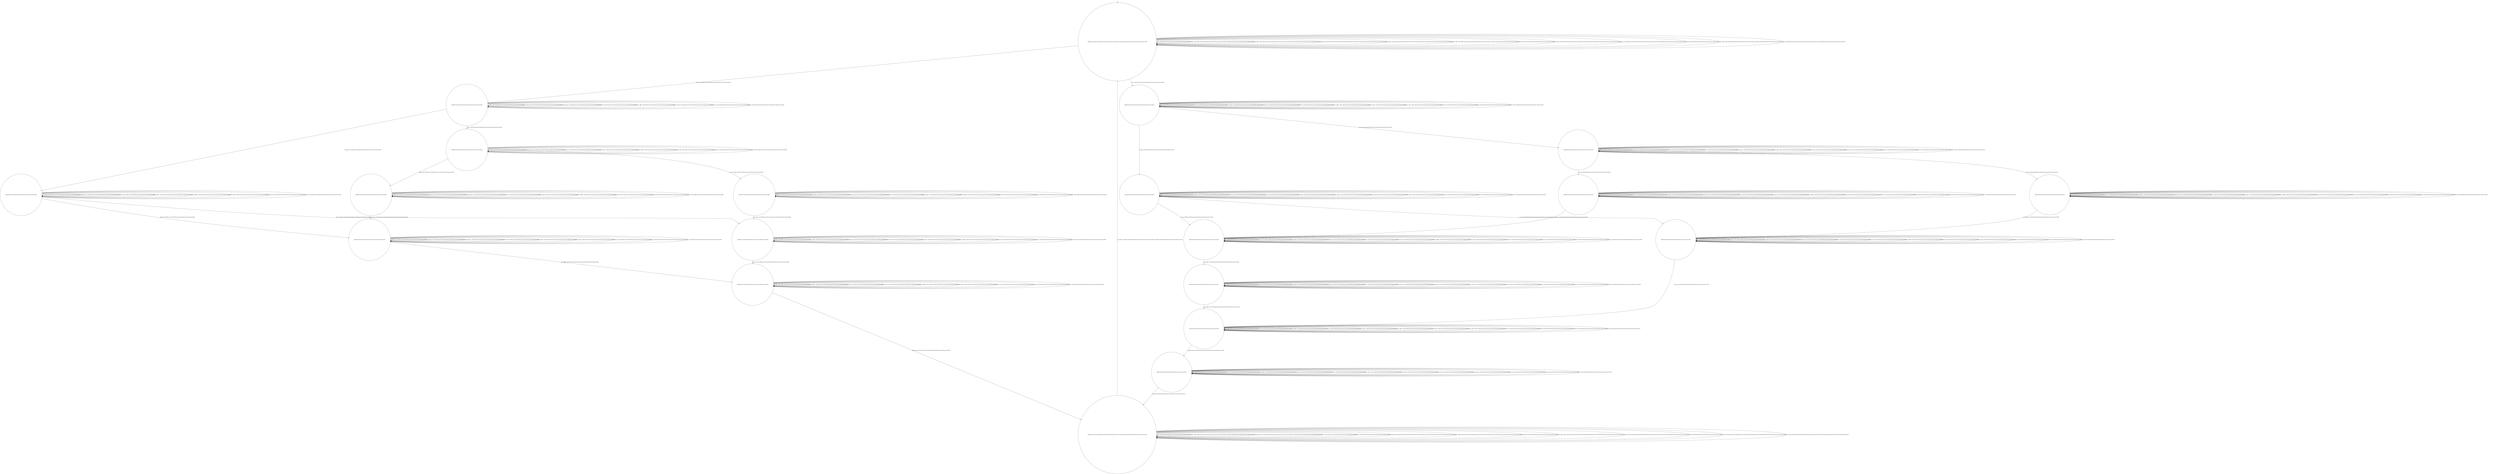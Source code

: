 digraph g {
	edge [lblstyle="above, sloped"];
	s0 [shape="circle" label="0@[((DOL and COF and TEA and not TON and not CAP and not EUR) or (EUR and TEA and CAP and TON and not DOL and not COF))]"];
	s1 [shape="circle" label="1@[((DOL and COF and TEA and not TON and not CAP and not EUR))]"];
	s2 [shape="circle" label="2@[((DOL and COF and TEA and not TON and not CAP and not EUR))]"];
	s3 [shape="circle" label="3@[((DOL and COF and TEA and not TON and not CAP and not EUR))]"];
	s4 [shape="circle" label="4@[((DOL and COF and TEA and not TON and not CAP and not EUR))]"];
	s5 [shape="circle" label="5@[((DOL and COF and TEA and not TON and not CAP and not EUR))]"];
	s6 [shape="circle" label="6@[((DOL and COF and TEA and not TON and not CAP and not EUR))]"];
	s7 [shape="circle" label="7@[((DOL and COF and TEA and not TON and not CAP and not EUR))]"];
	s8 [shape="circle" label="8@[((DOL and COF and TEA and not TON and not CAP and not EUR))]"];
	s9 [shape="circle" label="9@[((DOL and COF and TEA and not TON and not CAP and not EUR) or (EUR and TEA and CAP and TON and not DOL and not COF))]"];
	s10 [shape="circle" label="10@[((EUR and TEA and CAP and TON and not DOL and not COF))]"];
	s11 [shape="circle" label="11@[((EUR and TEA and CAP and TON and not DOL and not COF))]"];
	s12 [shape="circle" label="12@[((EUR and TEA and CAP and TON and not DOL and not COF))]"];
	s13 [shape="circle" label="13@[((EUR and TEA and CAP and TON and not DOL and not COF))]"];
	s14 [shape="circle" label="14@[((EUR and TEA and CAP and TON and not DOL and not COF))]"];
	s15 [shape="circle" label="15@[((EUR and TEA and CAP and TON and not DOL and not COF))]"];
	s16 [shape="circle" label="16@[((EUR and TEA and CAP and TON and not DOL and not COF))]"];
	s17 [shape="circle" label="17@[((EUR and TEA and CAP and TON and not DOL and not COF))]"];
	s18 [shape="circle" label="18@[((EUR and TEA and CAP and TON and not DOL and not COF))]"];
	s19 [shape="circle" label="19@[((EUR and TEA and CAP and TON and not DOL and not COF))]"];
	s0 -> s0 [label="cap / nok() [((EUR and TEA and CAP and TON and not DOL and not COF))]"];
	s0 -> s0 [label="coffee / nok() [((DOL and COF and TEA and not TON and not CAP and not EUR) or (EUR and TEA and CAP and TON and not DOL and not COF))]"];
	s0 -> s0 [label="cup_taken / nok() [((DOL and COF and TEA and not TON and not CAP and not EUR) or (EUR and TEA and CAP and TON and not DOL and not COF))]"];
	s0 -> s0 [label="display_done / nok() [((DOL and COF and TEA and not TON and not CAP and not EUR) or (EUR and TEA and CAP and TON and not DOL and not COF))]"];
	s0 -> s1 [label="dollar / ok() [((DOL and COF and TEA and not TON and not CAP and not EUR))]"];
	s0 -> s10 [label="euro / ok() [((EUR and TEA and CAP and TON and not DOL and not COF))]"];
	s0 -> s0 [label="no_sugar / nok() [((DOL and COF and TEA and not TON and not CAP and not EUR) or (EUR and TEA and CAP and TON and not DOL and not COF))]"];
	s0 -> s0 [label="pour_coffee / nok() [((DOL and COF and TEA and not TON and not CAP and not EUR) or (EUR and TEA and CAP and TON and not DOL and not COF))]"];
	s0 -> s0 [label="pour_milk / nok() [((EUR and TEA and CAP and TON and not DOL and not COF))]"];
	s0 -> s0 [label="pour_sugar / nok() [((DOL and COF and TEA and not TON and not CAP and not EUR) or (EUR and TEA and CAP and TON and not DOL and not COF))]"];
	s0 -> s0 [label="pour_tea / nok() [((DOL and COF and TEA and not TON and not CAP and not EUR) or (EUR and TEA and CAP and TON and not DOL and not COF))]"];
	s0 -> s0 [label="ring / nok() [((EUR and TEA and CAP and TON and not DOL and not COF))]"];
	s0 -> s0 [label="sugar / nok() [((DOL and COF and TEA and not TON and not CAP and not EUR) or (EUR and TEA and CAP and TON and not DOL and not COF))]"];
	s0 -> s0 [label="tea / nok() [((DOL and COF and TEA and not TON and not CAP and not EUR) or (EUR and TEA and CAP and TON and not DOL and not COF))]"];
	s1 -> s1 [label="coffee / nok() [((DOL and COF and TEA and not TON and not CAP and not EUR))]"];
	s1 -> s1 [label="cup_taken / nok() [((DOL and COF and TEA and not TON and not CAP and not EUR))]"];
	s1 -> s1 [label="display_done / nok() [((DOL and COF and TEA and not TON and not CAP and not EUR))]"];
	s1 -> s1 [label="dollar / nok() [((DOL and COF and TEA and not TON and not CAP and not EUR))]"];
	s1 -> s2 [label="no_sugar / ok() [((DOL and COF and TEA and not TON and not CAP and not EUR))]"];
	s1 -> s1 [label="pour_coffee / nok() [((DOL and COF and TEA and not TON and not CAP and not EUR))]"];
	s1 -> s1 [label="pour_sugar / nok() [((DOL and COF and TEA and not TON and not CAP and not EUR))]"];
	s1 -> s1 [label="pour_tea / nok() [((DOL and COF and TEA and not TON and not CAP and not EUR))]"];
	s1 -> s3 [label="sugar / ok() [((DOL and COF and TEA and not TON and not CAP and not EUR))]"];
	s1 -> s1 [label="tea / nok() [((DOL and COF and TEA and not TON and not CAP and not EUR))]"];
	s2 -> s6 [label="coffee / ok() [((DOL and COF and TEA and not TON and not CAP and not EUR))]"];
	s2 -> s2 [label="cup_taken / nok() [((DOL and COF and TEA and not TON and not CAP and not EUR))]"];
	s2 -> s2 [label="display_done / nok() [((DOL and COF and TEA and not TON and not CAP and not EUR))]"];
	s2 -> s2 [label="dollar / nok() [((DOL and COF and TEA and not TON and not CAP and not EUR))]"];
	s2 -> s2 [label="no_sugar / nok() [((DOL and COF and TEA and not TON and not CAP and not EUR))]"];
	s2 -> s2 [label="pour_coffee / nok() [((DOL and COF and TEA and not TON and not CAP and not EUR))]"];
	s2 -> s2 [label="pour_sugar / nok() [((DOL and COF and TEA and not TON and not CAP and not EUR))]"];
	s2 -> s2 [label="pour_tea / nok() [((DOL and COF and TEA and not TON and not CAP and not EUR))]"];
	s2 -> s2 [label="sugar / void() [((DOL and COF and TEA and not TON and not CAP and not EUR))]"];
	s2 -> s7 [label="tea / ok() [((DOL and COF and TEA and not TON and not CAP and not EUR))]"];
	s3 -> s4 [label="coffee / ok() [((DOL and COF and TEA and not TON and not CAP and not EUR))]"];
	s3 -> s3 [label="cup_taken / nok() [((DOL and COF and TEA and not TON and not CAP and not EUR))]"];
	s3 -> s3 [label="display_done / nok() [((DOL and COF and TEA and not TON and not CAP and not EUR))]"];
	s3 -> s3 [label="dollar / nok() [((DOL and COF and TEA and not TON and not CAP and not EUR))]"];
	s3 -> s3 [label="no_sugar / void() [((DOL and COF and TEA and not TON and not CAP and not EUR))]"];
	s3 -> s3 [label="pour_coffee / nok() [((DOL and COF and TEA and not TON and not CAP and not EUR))]"];
	s3 -> s3 [label="pour_sugar / nok() [((DOL and COF and TEA and not TON and not CAP and not EUR))]"];
	s3 -> s3 [label="pour_tea / nok() [((DOL and COF and TEA and not TON and not CAP and not EUR))]"];
	s3 -> s3 [label="sugar / nok() [((DOL and COF and TEA and not TON and not CAP and not EUR))]"];
	s3 -> s5 [label="tea / ok() [((DOL and COF and TEA and not TON and not CAP and not EUR))]"];
	s4 -> s4 [label="coffee / nok() [((DOL and COF and TEA and not TON and not CAP and not EUR))]"];
	s4 -> s4 [label="cup_taken / nok() [((DOL and COF and TEA and not TON and not CAP and not EUR))]"];
	s4 -> s4 [label="display_done / nok() [((DOL and COF and TEA and not TON and not CAP and not EUR))]"];
	s4 -> s4 [label="dollar / nok() [((DOL and COF and TEA and not TON and not CAP and not EUR))]"];
	s4 -> s4 [label="no_sugar / nok() [((DOL and COF and TEA and not TON and not CAP and not EUR))]"];
	s4 -> s4 [label="pour_coffee / nok() [((DOL and COF and TEA and not TON and not CAP and not EUR))]"];
	s4 -> s6 [label="pour_sugar / ok() [((DOL and COF and TEA and not TON and not CAP and not EUR))]"];
	s4 -> s4 [label="pour_tea / nok() [((DOL and COF and TEA and not TON and not CAP and not EUR))]"];
	s4 -> s4 [label="sugar / nok() [((DOL and COF and TEA and not TON and not CAP and not EUR))]"];
	s4 -> s4 [label="tea / void() [((DOL and COF and TEA and not TON and not CAP and not EUR))]"];
	s5 -> s5 [label="coffee / void() [((DOL and COF and TEA and not TON and not CAP and not EUR))]"];
	s5 -> s5 [label="cup_taken / nok() [((DOL and COF and TEA and not TON and not CAP and not EUR))]"];
	s5 -> s5 [label="display_done / nok() [((DOL and COF and TEA and not TON and not CAP and not EUR))]"];
	s5 -> s5 [label="dollar / nok() [((DOL and COF and TEA and not TON and not CAP and not EUR))]"];
	s5 -> s5 [label="no_sugar / nok() [((DOL and COF and TEA and not TON and not CAP and not EUR))]"];
	s5 -> s5 [label="pour_coffee / nok() [((DOL and COF and TEA and not TON and not CAP and not EUR))]"];
	s5 -> s7 [label="pour_sugar / ok() [((DOL and COF and TEA and not TON and not CAP and not EUR))]"];
	s5 -> s5 [label="pour_tea / nok() [((DOL and COF and TEA and not TON and not CAP and not EUR))]"];
	s5 -> s5 [label="sugar / nok() [((DOL and COF and TEA and not TON and not CAP and not EUR))]"];
	s5 -> s5 [label="tea / nok() [((DOL and COF and TEA and not TON and not CAP and not EUR))]"];
	s6 -> s6 [label="coffee / nok() [((DOL and COF and TEA and not TON and not CAP and not EUR))]"];
	s6 -> s6 [label="cup_taken / nok() [((DOL and COF and TEA and not TON and not CAP and not EUR))]"];
	s6 -> s6 [label="display_done / nok() [((DOL and COF and TEA and not TON and not CAP and not EUR))]"];
	s6 -> s6 [label="dollar / nok() [((DOL and COF and TEA and not TON and not CAP and not EUR))]"];
	s6 -> s6 [label="no_sugar / nok() [((DOL and COF and TEA and not TON and not CAP and not EUR))]"];
	s6 -> s8 [label="pour_coffee / ok() [((DOL and COF and TEA and not TON and not CAP and not EUR))]"];
	s6 -> s6 [label="pour_sugar / nok() [((DOL and COF and TEA and not TON and not CAP and not EUR))]"];
	s6 -> s6 [label="pour_tea / nok() [((DOL and COF and TEA and not TON and not CAP and not EUR))]"];
	s6 -> s6 [label="sugar / nok() [((DOL and COF and TEA and not TON and not CAP and not EUR))]"];
	s6 -> s6 [label="tea / void() [((DOL and COF and TEA and not TON and not CAP and not EUR))]"];
	s7 -> s7 [label="coffee / void() [((DOL and COF and TEA and not TON and not CAP and not EUR))]"];
	s7 -> s7 [label="cup_taken / nok() [((DOL and COF and TEA and not TON and not CAP and not EUR))]"];
	s7 -> s7 [label="display_done / nok() [((DOL and COF and TEA and not TON and not CAP and not EUR))]"];
	s7 -> s7 [label="dollar / nok() [((DOL and COF and TEA and not TON and not CAP and not EUR))]"];
	s7 -> s7 [label="no_sugar / nok() [((DOL and COF and TEA and not TON and not CAP and not EUR))]"];
	s7 -> s7 [label="pour_coffee / nok() [((DOL and COF and TEA and not TON and not CAP and not EUR))]"];
	s7 -> s7 [label="pour_sugar / nok() [((DOL and COF and TEA and not TON and not CAP and not EUR))]"];
	s7 -> s8 [label="pour_tea / ok() [((DOL and COF and TEA and not TON and not CAP and not EUR))]"];
	s7 -> s7 [label="sugar / nok() [((DOL and COF and TEA and not TON and not CAP and not EUR))]"];
	s7 -> s7 [label="tea / nok() [((DOL and COF and TEA and not TON and not CAP and not EUR))]"];
	s8 -> s8 [label="coffee / nok() [((DOL and COF and TEA and not TON and not CAP and not EUR))]"];
	s8 -> s8 [label="cup_taken / nok() [((DOL and COF and TEA and not TON and not CAP and not EUR))]"];
	s8 -> s9 [label="display_done / ok() [((DOL and COF and TEA and not TON and not CAP and not EUR))]"];
	s8 -> s8 [label="dollar / nok() [((DOL and COF and TEA and not TON and not CAP and not EUR))]"];
	s8 -> s8 [label="no_sugar / nok() [((DOL and COF and TEA and not TON and not CAP and not EUR))]"];
	s8 -> s8 [label="pour_coffee / nok() [((DOL and COF and TEA and not TON and not CAP and not EUR))]"];
	s8 -> s8 [label="pour_sugar / nok() [((DOL and COF and TEA and not TON and not CAP and not EUR))]"];
	s8 -> s8 [label="pour_tea / nok() [((DOL and COF and TEA and not TON and not CAP and not EUR))]"];
	s8 -> s8 [label="sugar / nok() [((DOL and COF and TEA and not TON and not CAP and not EUR))]"];
	s8 -> s8 [label="tea / nok() [((DOL and COF and TEA and not TON and not CAP and not EUR))]"];
	s9 -> s9 [label="cap / nok() [((EUR and TEA and CAP and TON and not DOL and not COF))]"];
	s9 -> s9 [label="coffee / nok() [((DOL and COF and TEA and not TON and not CAP and not EUR) or (EUR and TEA and CAP and TON and not DOL and not COF))]"];
	s9 -> s0 [label="cup_taken / ok() [((DOL and COF and TEA and not TON and not CAP and not EUR) or (EUR and TEA and CAP and TON and not DOL and not COF))]"];
	s9 -> s9 [label="display_done / nok() [((DOL and COF and TEA and not TON and not CAP and not EUR) or (EUR and TEA and CAP and TON and not DOL and not COF))]"];
	s9 -> s9 [label="dollar / nok() [((DOL and COF and TEA and not TON and not CAP and not EUR))]"];
	s9 -> s9 [label="euro / nok() [((EUR and TEA and CAP and TON and not DOL and not COF))]"];
	s9 -> s9 [label="no_sugar / nok() [((DOL and COF and TEA and not TON and not CAP and not EUR) or (EUR and TEA and CAP and TON and not DOL and not COF))]"];
	s9 -> s9 [label="pour_coffee / nok() [((DOL and COF and TEA and not TON and not CAP and not EUR) or (EUR and TEA and CAP and TON and not DOL and not COF))]"];
	s9 -> s9 [label="pour_milk / nok() [((EUR and TEA and CAP and TON and not DOL and not COF))]"];
	s9 -> s9 [label="pour_sugar / nok() [((DOL and COF and TEA and not TON and not CAP and not EUR) or (EUR and TEA and CAP and TON and not DOL and not COF))]"];
	s9 -> s9 [label="pour_tea / nok() [((DOL and COF and TEA and not TON and not CAP and not EUR) or (EUR and TEA and CAP and TON and not DOL and not COF))]"];
	s9 -> s9 [label="ring / nok() [((EUR and TEA and CAP and TON and not DOL and not COF))]"];
	s9 -> s9 [label="sugar / nok() [((DOL and COF and TEA and not TON and not CAP and not EUR) or (EUR and TEA and CAP and TON and not DOL and not COF))]"];
	s9 -> s9 [label="tea / nok() [((DOL and COF and TEA and not TON and not CAP and not EUR) or (EUR and TEA and CAP and TON and not DOL and not COF))]"];
	s10 -> s10 [label="cap / nok() [((EUR and TEA and CAP and TON and not DOL and not COF))]"];
	s10 -> s10 [label="coffee / nok() [((EUR and TEA and CAP and TON and not DOL and not COF))]"];
	s10 -> s10 [label="cup_taken / nok() [((EUR and TEA and CAP and TON and not DOL and not COF))]"];
	s10 -> s10 [label="display_done / nok() [((EUR and TEA and CAP and TON and not DOL and not COF))]"];
	s10 -> s10 [label="euro / nok() [((EUR and TEA and CAP and TON and not DOL and not COF))]"];
	s10 -> s11 [label="no_sugar / ok() [((EUR and TEA and CAP and TON and not DOL and not COF))]"];
	s10 -> s10 [label="pour_coffee / nok() [((EUR and TEA and CAP and TON and not DOL and not COF))]"];
	s10 -> s10 [label="pour_milk / nok() [((EUR and TEA and CAP and TON and not DOL and not COF))]"];
	s10 -> s10 [label="pour_sugar / nok() [((EUR and TEA and CAP and TON and not DOL and not COF))]"];
	s10 -> s10 [label="pour_tea / nok() [((EUR and TEA and CAP and TON and not DOL and not COF))]"];
	s10 -> s10 [label="ring / nok() [((EUR and TEA and CAP and TON and not DOL and not COF))]"];
	s10 -> s12 [label="sugar / ok() [((EUR and TEA and CAP and TON and not DOL and not COF))]"];
	s10 -> s10 [label="tea / nok() [((EUR and TEA and CAP and TON and not DOL and not COF))]"];
	s11 -> s15 [label="cap / ok() [((EUR and TEA and CAP and TON and not DOL and not COF))]"];
	s11 -> s11 [label="coffee / Ω [((EUR and TEA and CAP and TON and not DOL and not COF))]"];
	s11 -> s11 [label="cup_taken / nok() [((EUR and TEA and CAP and TON and not DOL and not COF))]"];
	s11 -> s11 [label="display_done / nok() [((EUR and TEA and CAP and TON and not DOL and not COF))]"];
	s11 -> s11 [label="euro / nok() [((EUR and TEA and CAP and TON and not DOL and not COF))]"];
	s11 -> s11 [label="no_sugar / nok() [((EUR and TEA and CAP and TON and not DOL and not COF))]"];
	s11 -> s11 [label="pour_coffee / nok() [((EUR and TEA and CAP and TON and not DOL and not COF))]"];
	s11 -> s11 [label="pour_milk / nok() [((EUR and TEA and CAP and TON and not DOL and not COF))]"];
	s11 -> s11 [label="pour_sugar / nok() [((EUR and TEA and CAP and TON and not DOL and not COF))]"];
	s11 -> s11 [label="pour_tea / nok() [((EUR and TEA and CAP and TON and not DOL and not COF))]"];
	s11 -> s11 [label="ring / nok() [((EUR and TEA and CAP and TON and not DOL and not COF))]"];
	s11 -> s11 [label="sugar / void() [((EUR and TEA and CAP and TON and not DOL and not COF))]"];
	s11 -> s16 [label="tea / ok() [((EUR and TEA and CAP and TON and not DOL and not COF))]"];
	s12 -> s13 [label="cap / ok() [((EUR and TEA and CAP and TON and not DOL and not COF))]"];
	s12 -> s12 [label="coffee / Ω [((EUR and TEA and CAP and TON and not DOL and not COF))]"];
	s12 -> s12 [label="cup_taken / nok() [((EUR and TEA and CAP and TON and not DOL and not COF))]"];
	s12 -> s12 [label="display_done / nok() [((EUR and TEA and CAP and TON and not DOL and not COF))]"];
	s12 -> s12 [label="euro / nok() [((EUR and TEA and CAP and TON and not DOL and not COF))]"];
	s12 -> s12 [label="no_sugar / void() [((EUR and TEA and CAP and TON and not DOL and not COF))]"];
	s12 -> s12 [label="pour_coffee / nok() [((EUR and TEA and CAP and TON and not DOL and not COF))]"];
	s12 -> s12 [label="pour_milk / nok() [((EUR and TEA and CAP and TON and not DOL and not COF))]"];
	s12 -> s12 [label="pour_sugar / nok() [((EUR and TEA and CAP and TON and not DOL and not COF))]"];
	s12 -> s12 [label="pour_tea / nok() [((EUR and TEA and CAP and TON and not DOL and not COF))]"];
	s12 -> s12 [label="ring / nok() [((EUR and TEA and CAP and TON and not DOL and not COF))]"];
	s12 -> s12 [label="sugar / nok() [((EUR and TEA and CAP and TON and not DOL and not COF))]"];
	s12 -> s14 [label="tea / ok() [((EUR and TEA and CAP and TON and not DOL and not COF))]"];
	s13 -> s13 [label="cap / nok() [((EUR and TEA and CAP and TON and not DOL and not COF))]"];
	s13 -> s13 [label="coffee / void() [((EUR and TEA and CAP and TON and not DOL and not COF))]"];
	s13 -> s13 [label="cup_taken / nok() [((EUR and TEA and CAP and TON and not DOL and not COF))]"];
	s13 -> s13 [label="display_done / nok() [((EUR and TEA and CAP and TON and not DOL and not COF))]"];
	s13 -> s13 [label="euro / nok() [((EUR and TEA and CAP and TON and not DOL and not COF))]"];
	s13 -> s13 [label="no_sugar / nok() [((EUR and TEA and CAP and TON and not DOL and not COF))]"];
	s13 -> s13 [label="pour_coffee / nok() [((EUR and TEA and CAP and TON and not DOL and not COF))]"];
	s13 -> s13 [label="pour_milk / nok() [((EUR and TEA and CAP and TON and not DOL and not COF))]"];
	s13 -> s15 [label="pour_sugar / ok() [((EUR and TEA and CAP and TON and not DOL and not COF))]"];
	s13 -> s13 [label="pour_tea / nok() [((EUR and TEA and CAP and TON and not DOL and not COF))]"];
	s13 -> s13 [label="ring / nok() [((EUR and TEA and CAP and TON and not DOL and not COF))]"];
	s13 -> s13 [label="sugar / nok() [((EUR and TEA and CAP and TON and not DOL and not COF))]"];
	s13 -> s13 [label="tea / void() [((EUR and TEA and CAP and TON and not DOL and not COF))]"];
	s14 -> s14 [label="cap / void() [((EUR and TEA and CAP and TON and not DOL and not COF))]"];
	s14 -> s14 [label="coffee / void() [((EUR and TEA and CAP and TON and not DOL and not COF))]"];
	s14 -> s14 [label="cup_taken / nok() [((EUR and TEA and CAP and TON and not DOL and not COF))]"];
	s14 -> s14 [label="display_done / nok() [((EUR and TEA and CAP and TON and not DOL and not COF))]"];
	s14 -> s14 [label="euro / nok() [((EUR and TEA and CAP and TON and not DOL and not COF))]"];
	s14 -> s14 [label="no_sugar / nok() [((EUR and TEA and CAP and TON and not DOL and not COF))]"];
	s14 -> s14 [label="pour_coffee / nok() [((EUR and TEA and CAP and TON and not DOL and not COF))]"];
	s14 -> s14 [label="pour_milk / nok() [((EUR and TEA and CAP and TON and not DOL and not COF))]"];
	s14 -> s16 [label="pour_sugar / ok() [((EUR and TEA and CAP and TON and not DOL and not COF))]"];
	s14 -> s14 [label="pour_tea / nok() [((EUR and TEA and CAP and TON and not DOL and not COF))]"];
	s14 -> s14 [label="ring / nok() [((EUR and TEA and CAP and TON and not DOL and not COF))]"];
	s14 -> s14 [label="sugar / nok() [((EUR and TEA and CAP and TON and not DOL and not COF))]"];
	s14 -> s14 [label="tea / nok() [((EUR and TEA and CAP and TON and not DOL and not COF))]"];
	s15 -> s15 [label="cap / nok() [((EUR and TEA and CAP and TON and not DOL and not COF))]"];
	s15 -> s15 [label="coffee / void() [((EUR and TEA and CAP and TON and not DOL and not COF))]"];
	s15 -> s15 [label="cup_taken / nok() [((EUR and TEA and CAP and TON and not DOL and not COF))]"];
	s15 -> s15 [label="display_done / nok() [((EUR and TEA and CAP and TON and not DOL and not COF))]"];
	s15 -> s15 [label="euro / nok() [((EUR and TEA and CAP and TON and not DOL and not COF))]"];
	s15 -> s15 [label="no_sugar / nok() [((EUR and TEA and CAP and TON and not DOL and not COF))]"];
	s15 -> s15 [label="pour_coffee / nok() [((EUR and TEA and CAP and TON and not DOL and not COF))]"];
	s15 -> s18 [label="pour_milk / ok() [((EUR and TEA and CAP and TON and not DOL and not COF))]"];
	s15 -> s15 [label="pour_sugar / nok() [((EUR and TEA and CAP and TON and not DOL and not COF))]"];
	s15 -> s15 [label="pour_tea / nok() [((EUR and TEA and CAP and TON and not DOL and not COF))]"];
	s15 -> s15 [label="ring / nok() [((EUR and TEA and CAP and TON and not DOL and not COF))]"];
	s15 -> s15 [label="sugar / nok() [((EUR and TEA and CAP and TON and not DOL and not COF))]"];
	s15 -> s15 [label="tea / void() [((EUR and TEA and CAP and TON and not DOL and not COF))]"];
	s16 -> s16 [label="cap / void() [((EUR and TEA and CAP and TON and not DOL and not COF))]"];
	s16 -> s16 [label="coffee / void() [((EUR and TEA and CAP and TON and not DOL and not COF))]"];
	s16 -> s16 [label="cup_taken / nok() [((EUR and TEA and CAP and TON and not DOL and not COF))]"];
	s16 -> s16 [label="display_done / nok() [((EUR and TEA and CAP and TON and not DOL and not COF))]"];
	s16 -> s16 [label="euro / nok() [((EUR and TEA and CAP and TON and not DOL and not COF))]"];
	s16 -> s16 [label="no_sugar / nok() [((EUR and TEA and CAP and TON and not DOL and not COF))]"];
	s16 -> s16 [label="pour_coffee / nok() [((EUR and TEA and CAP and TON and not DOL and not COF))]"];
	s16 -> s16 [label="pour_milk / nok() [((EUR and TEA and CAP and TON and not DOL and not COF))]"];
	s16 -> s16 [label="pour_sugar / nok() [((EUR and TEA and CAP and TON and not DOL and not COF))]"];
	s16 -> s17 [label="pour_tea / ok() [((EUR and TEA and CAP and TON and not DOL and not COF))]"];
	s16 -> s16 [label="ring / nok() [((EUR and TEA and CAP and TON and not DOL and not COF))]"];
	s16 -> s16 [label="sugar / nok() [((EUR and TEA and CAP and TON and not DOL and not COF))]"];
	s16 -> s16 [label="tea / nok() [((EUR and TEA and CAP and TON and not DOL and not COF))]"];
	s17 -> s17 [label="cap / nok() [((EUR and TEA and CAP and TON and not DOL and not COF))]"];
	s17 -> s17 [label="coffee / nok() [((EUR and TEA and CAP and TON and not DOL and not COF))]"];
	s17 -> s17 [label="cup_taken / nok() [((EUR and TEA and CAP and TON and not DOL and not COF))]"];
	s17 -> s19 [label="display_done / ok() [((EUR and TEA and CAP and TON and not DOL and not COF))]"];
	s17 -> s17 [label="euro / nok() [((EUR and TEA and CAP and TON and not DOL and not COF))]"];
	s17 -> s17 [label="no_sugar / nok() [((EUR and TEA and CAP and TON and not DOL and not COF))]"];
	s17 -> s17 [label="pour_coffee / nok() [((EUR and TEA and CAP and TON and not DOL and not COF))]"];
	s17 -> s17 [label="pour_milk / nok() [((EUR and TEA and CAP and TON and not DOL and not COF))]"];
	s17 -> s17 [label="pour_sugar / nok() [((EUR and TEA and CAP and TON and not DOL and not COF))]"];
	s17 -> s17 [label="pour_tea / nok() [((EUR and TEA and CAP and TON and not DOL and not COF))]"];
	s17 -> s17 [label="ring / nok() [((EUR and TEA and CAP and TON and not DOL and not COF))]"];
	s17 -> s17 [label="sugar / nok() [((EUR and TEA and CAP and TON and not DOL and not COF))]"];
	s17 -> s17 [label="tea / nok() [((EUR and TEA and CAP and TON and not DOL and not COF))]"];
	s18 -> s18 [label="cap / nok() [((EUR and TEA and CAP and TON and not DOL and not COF))]"];
	s18 -> s18 [label="coffee / nok() [((EUR and TEA and CAP and TON and not DOL and not COF))]"];
	s18 -> s18 [label="cup_taken / nok() [((EUR and TEA and CAP and TON and not DOL and not COF))]"];
	s18 -> s18 [label="display_done / nok() [((EUR and TEA and CAP and TON and not DOL and not COF))]"];
	s18 -> s18 [label="euro / nok() [((EUR and TEA and CAP and TON and not DOL and not COF))]"];
	s18 -> s18 [label="no_sugar / nok() [((EUR and TEA and CAP and TON and not DOL and not COF))]"];
	s18 -> s17 [label="pour_coffee / ok() [((EUR and TEA and CAP and TON and not DOL and not COF))]"];
	s18 -> s18 [label="pour_milk / nok() [((EUR and TEA and CAP and TON and not DOL and not COF))]"];
	s18 -> s18 [label="pour_sugar / nok() [((EUR and TEA and CAP and TON and not DOL and not COF))]"];
	s18 -> s18 [label="pour_tea / nok() [((EUR and TEA and CAP and TON and not DOL and not COF))]"];
	s18 -> s18 [label="ring / nok() [((EUR and TEA and CAP and TON and not DOL and not COF))]"];
	s18 -> s18 [label="sugar / nok() [((EUR and TEA and CAP and TON and not DOL and not COF))]"];
	s18 -> s18 [label="tea / nok() [((EUR and TEA and CAP and TON and not DOL and not COF))]"];
	s19 -> s19 [label="cap / nok() [((EUR and TEA and CAP and TON and not DOL and not COF))]"];
	s19 -> s19 [label="coffee / nok() [((EUR and TEA and CAP and TON and not DOL and not COF))]"];
	s19 -> s19 [label="cup_taken / nok() [((EUR and TEA and CAP and TON and not DOL and not COF))]"];
	s19 -> s19 [label="display_done / nok() [((EUR and TEA and CAP and TON and not DOL and not COF))]"];
	s19 -> s19 [label="euro / nok() [((EUR and TEA and CAP and TON and not DOL and not COF))]"];
	s19 -> s19 [label="no_sugar / nok() [((EUR and TEA and CAP and TON and not DOL and not COF))]"];
	s19 -> s19 [label="pour_coffee / nok() [((EUR and TEA and CAP and TON and not DOL and not COF))]"];
	s19 -> s19 [label="pour_milk / nok() [((EUR and TEA and CAP and TON and not DOL and not COF))]"];
	s19 -> s19 [label="pour_sugar / nok() [((EUR and TEA and CAP and TON and not DOL and not COF))]"];
	s19 -> s19 [label="pour_tea / nok() [((EUR and TEA and CAP and TON and not DOL and not COF))]"];
	s19 -> s9 [label="ring / ok() [((EUR and TEA and CAP and TON and not DOL and not COF))]"];
	s19 -> s19 [label="sugar / nok() [((EUR and TEA and CAP and TON and not DOL and not COF))]"];
	s19 -> s19 [label="tea / nok() [((EUR and TEA and CAP and TON and not DOL and not COF))]"];
	__start0 [label="" shape="none" width="0" height="0"];
	__start0 -> s0;
}